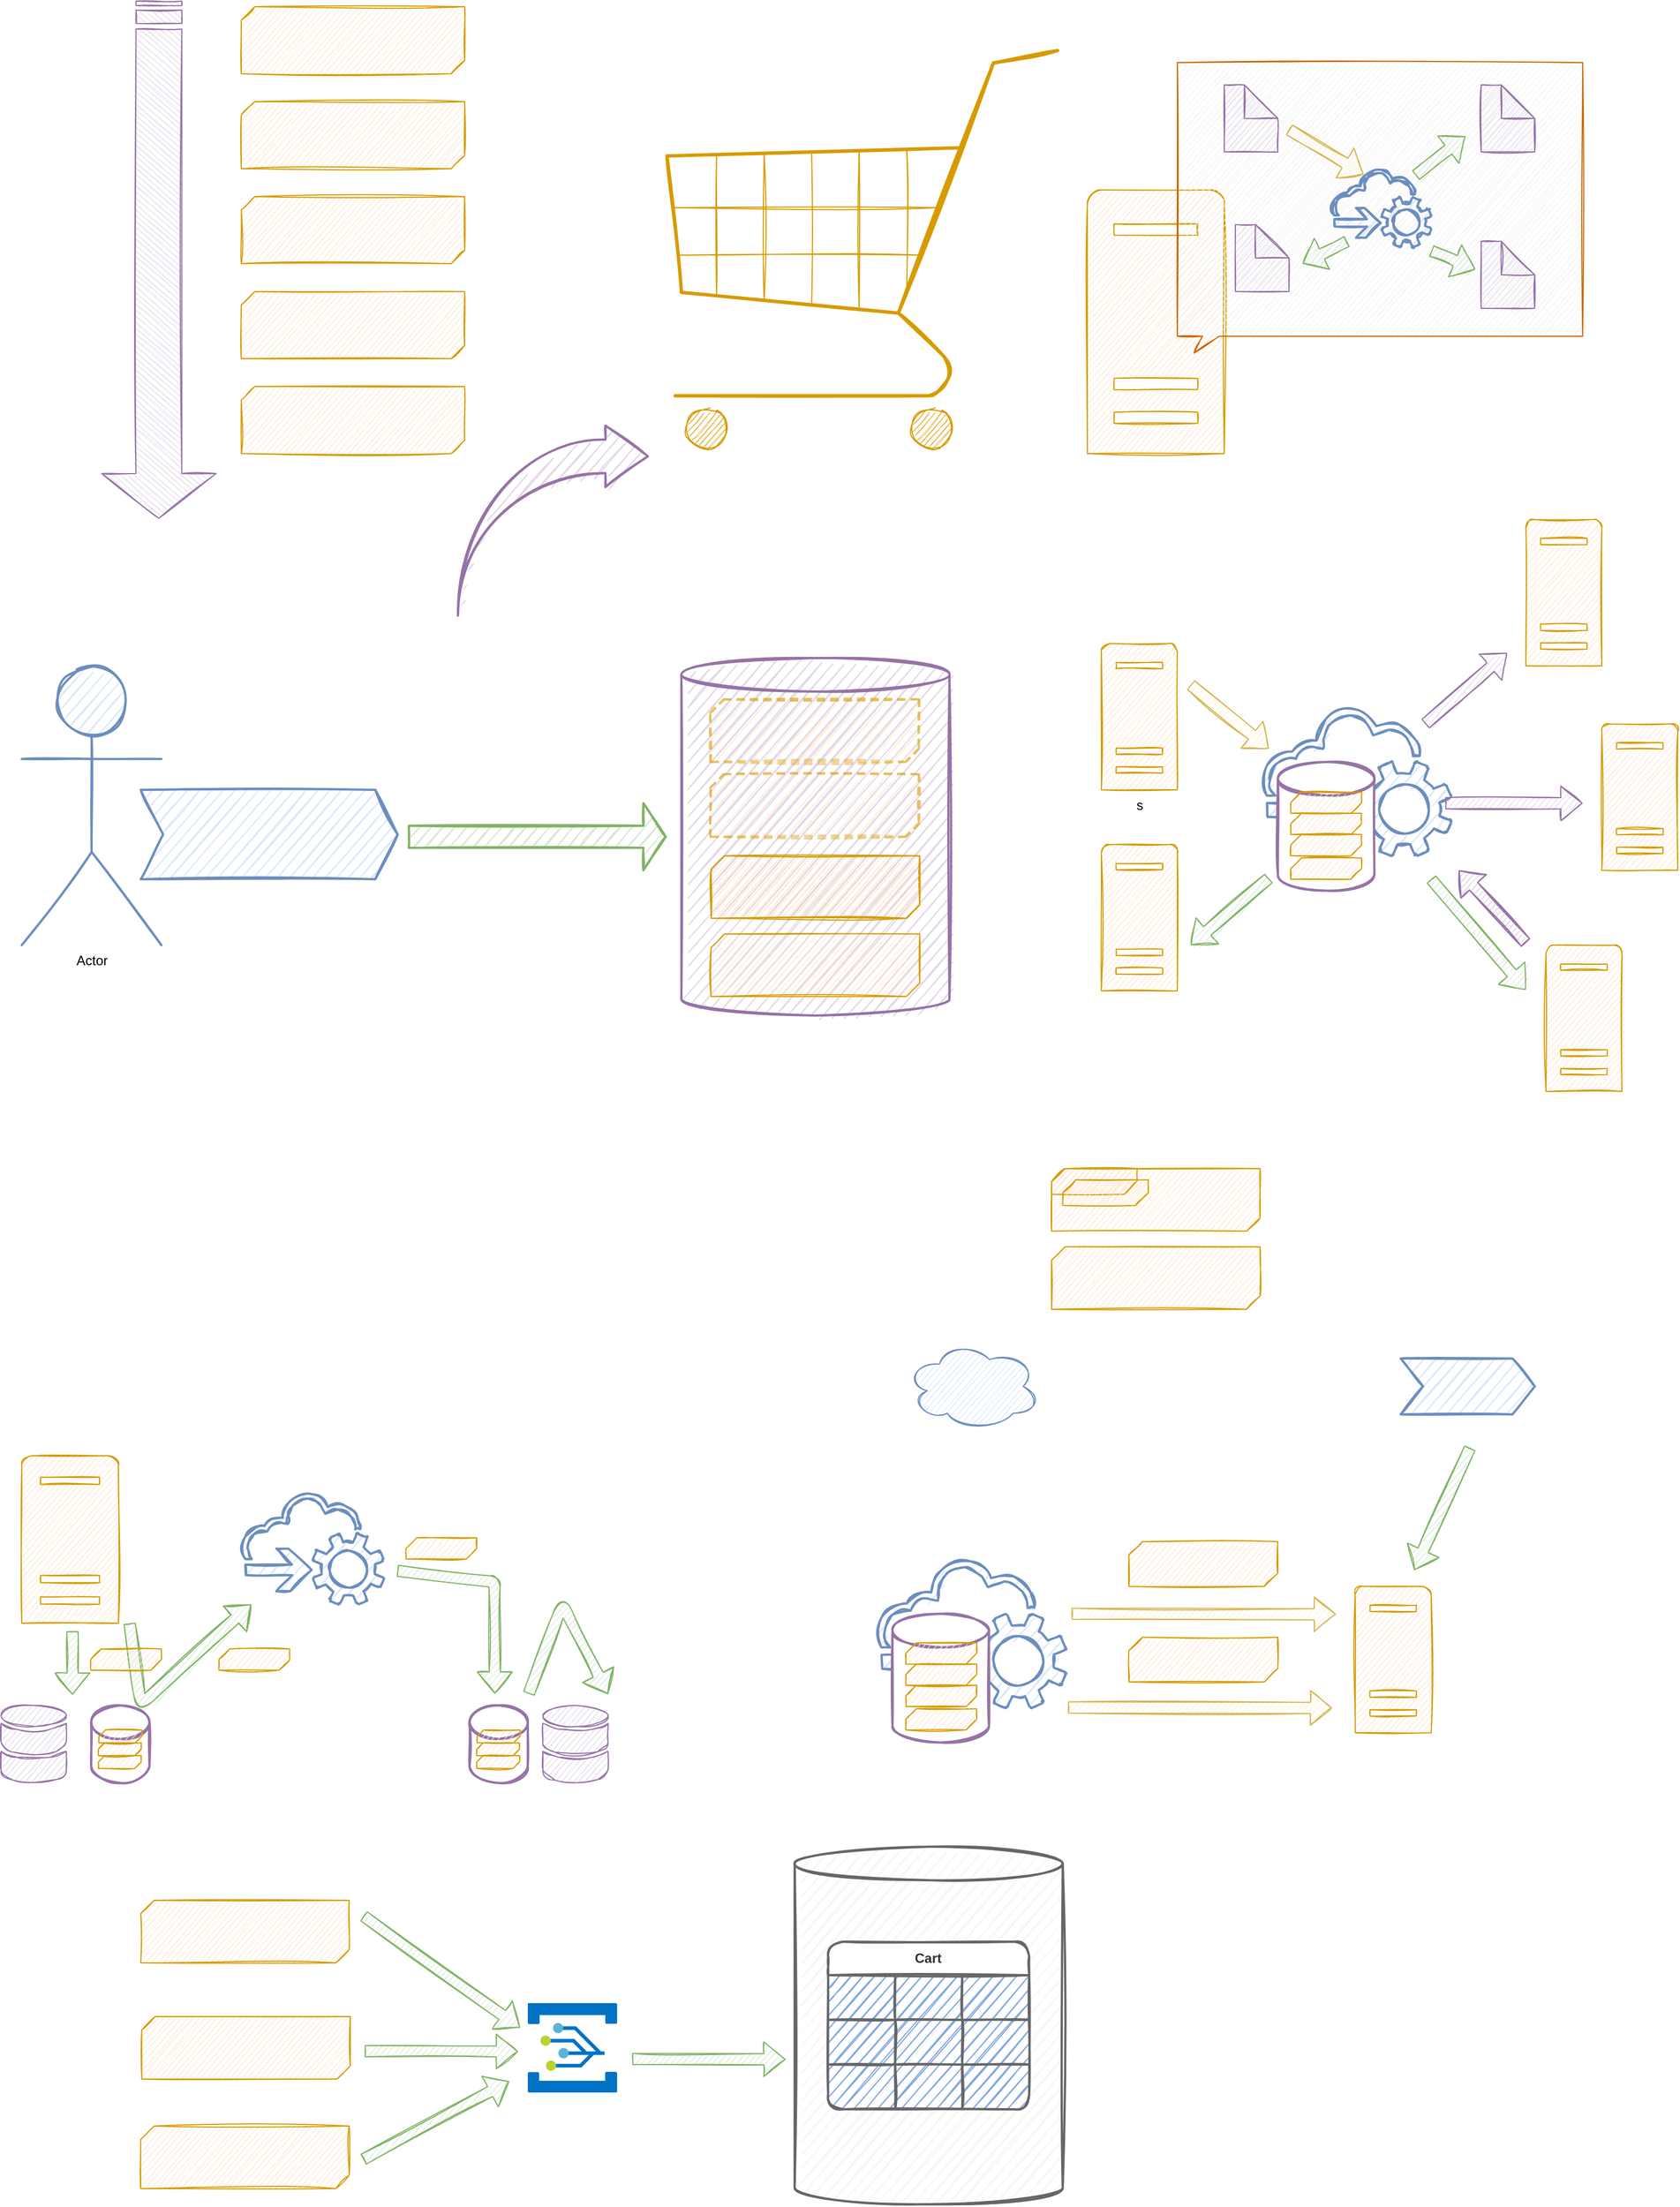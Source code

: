 <mxfile version="13.7.7" type="github">
  <diagram id="-E2YCFceys54YXSoa---" name="Page-1">
    <mxGraphModel dx="2031" dy="1090" grid="1" gridSize="10" guides="1" tooltips="1" connect="1" arrows="1" fold="1" page="1" pageScale="1" pageWidth="827" pageHeight="1169" math="0" shadow="0">
      <root>
        <mxCell id="0" />
        <mxCell id="1" parent="0" />
        <mxCell id="iLII4UkVnO0XB78xDazX-25" value="" style="shape=cylinder3;whiteSpace=wrap;html=1;boundedLbl=1;backgroundOutline=1;size=15;shadow=0;sketch=1;strokeWidth=2;fillColor=#e1d5e7;strokeColor=#9673a6;" parent="1" vertex="1">
          <mxGeometry x="614" y="623" width="240" height="320" as="geometry" />
        </mxCell>
        <mxCell id="iLII4UkVnO0XB78xDazX-1" value="" style="html=1;shadow=0;dashed=0;align=center;verticalAlign=middle;shape=mxgraph.arrows2.stripedArrow;dy=0.6;dx=40;notch=25;rotation=90;fillColor=#e1d5e7;strokeColor=#9673a6;sketch=1;" parent="1" vertex="1">
          <mxGeometry x="-85.17" y="215.18" width="462.86" height="102.51" as="geometry" />
        </mxCell>
        <mxCell id="iLII4UkVnO0XB78xDazX-4" value="" style="verticalLabelPosition=bottom;verticalAlign=top;html=1;shape=mxgraph.basic.diag_snip_rect;dx=6;shadow=0;sketch=1;fillColor=#ffe6cc;strokeColor=#d79b00;" parent="1" vertex="1">
          <mxGeometry x="220" y="40" width="200" height="60" as="geometry" />
        </mxCell>
        <mxCell id="iLII4UkVnO0XB78xDazX-6" value="" style="verticalLabelPosition=bottom;verticalAlign=top;html=1;shape=mxgraph.basic.diag_snip_rect;dx=6;shadow=0;sketch=1;fillColor=#ffe6cc;strokeColor=#d79b00;" parent="1" vertex="1">
          <mxGeometry x="220" y="380" width="200" height="60" as="geometry" />
        </mxCell>
        <mxCell id="iLII4UkVnO0XB78xDazX-7" value="" style="verticalLabelPosition=bottom;verticalAlign=top;html=1;shape=mxgraph.basic.diag_snip_rect;dx=6;shadow=0;sketch=1;fillColor=#ffe6cc;strokeColor=#d79b00;" parent="1" vertex="1">
          <mxGeometry x="220" y="125" width="200" height="60" as="geometry" />
        </mxCell>
        <mxCell id="iLII4UkVnO0XB78xDazX-8" value="" style="verticalLabelPosition=bottom;verticalAlign=top;html=1;shape=mxgraph.basic.diag_snip_rect;dx=6;shadow=0;sketch=1;fillColor=#ffe6cc;strokeColor=#d79b00;" parent="1" vertex="1">
          <mxGeometry x="220" y="210" width="200" height="60" as="geometry" />
        </mxCell>
        <mxCell id="iLII4UkVnO0XB78xDazX-9" value="" style="verticalLabelPosition=bottom;verticalAlign=top;html=1;shape=mxgraph.basic.diag_snip_rect;dx=6;shadow=0;sketch=1;fillColor=#ffe6cc;strokeColor=#d79b00;" parent="1" vertex="1">
          <mxGeometry x="220" y="295" width="200" height="60" as="geometry" />
        </mxCell>
        <mxCell id="iLII4UkVnO0XB78xDazX-10" value="" style="verticalLabelPosition=bottom;shadow=0;dashed=0;align=center;html=1;verticalAlign=top;strokeWidth=2;shape=mxgraph.mockup.misc.shoppingCart;strokeColor=#d79b00;sketch=1;fillColor=#ffe6cc;perimeterSpacing=0;" parent="1" vertex="1">
          <mxGeometry x="590" y="70" width="370" height="370" as="geometry" />
        </mxCell>
        <mxCell id="iLII4UkVnO0XB78xDazX-12" value="" style="html=1;shadow=0;dashed=0;align=center;verticalAlign=middle;shape=mxgraph.arrows2.jumpInArrow;dy=15;dx=38;arrowHead=55;sketch=1;strokeWidth=2;fillColor=#e1d5e7;strokeColor=#9673a6;" parent="1" vertex="1">
          <mxGeometry x="414" y="415" width="170" height="170" as="geometry" />
        </mxCell>
        <mxCell id="iLII4UkVnO0XB78xDazX-15" value="" style="shape=step;perimeter=stepPerimeter;whiteSpace=wrap;html=1;fixedSize=1;shadow=0;sketch=1;strokeWidth=2;fillColor=#dae8fc;strokeColor=#6c8ebf;" parent="1" vertex="1">
          <mxGeometry x="130" y="741" width="230" height="80" as="geometry" />
        </mxCell>
        <mxCell id="iLII4UkVnO0XB78xDazX-22" value="" style="html=1;shadow=0;dashed=0;align=center;verticalAlign=middle;shape=mxgraph.arrows2.arrow;dy=0.67;dx=20;notch=0;sketch=1;strokeWidth=2;rotation=0;fillColor=#d5e8d4;strokeColor=#82b366;" parent="1" vertex="1">
          <mxGeometry x="370" y="753" width="230" height="60" as="geometry" />
        </mxCell>
        <mxCell id="iLII4UkVnO0XB78xDazX-11" value="" style="verticalLabelPosition=bottom;verticalAlign=top;html=1;shape=mxgraph.basic.diag_snip_rect;dx=6;shadow=0;sketch=1;fillColor=#ffe6cc;strokeColor=#d79b00;" parent="1" vertex="1">
          <mxGeometry x="640.67" y="870" width="186.67" height="56" as="geometry" />
        </mxCell>
        <mxCell id="iLII4UkVnO0XB78xDazX-26" value="Actor" style="shape=umlActor;verticalLabelPosition=bottom;verticalAlign=top;html=1;outlineConnect=0;shadow=0;sketch=1;strokeWidth=2;fillColor=#dae8fc;strokeColor=#6c8ebf;" parent="1" vertex="1">
          <mxGeometry x="23.5" y="630" width="125" height="250" as="geometry" />
        </mxCell>
        <mxCell id="iLII4UkVnO0XB78xDazX-28" value="" style="verticalLabelPosition=bottom;verticalAlign=top;html=1;shape=mxgraph.basic.diag_snip_rect;dx=6;shadow=0;sketch=1;fillColor=#ffe6cc;strokeColor=#d79b00;" parent="1" vertex="1">
          <mxGeometry x="640.67" y="800" width="186.67" height="56" as="geometry" />
        </mxCell>
        <mxCell id="iLII4UkVnO0XB78xDazX-31" value="" style="verticalLabelPosition=bottom;verticalAlign=top;html=1;shape=mxgraph.basic.diag_snip_rect;dx=6;shadow=0;sketch=1;fillColor=#ffe6cc;strokeColor=#d79b00;opacity=40;dashed=1;perimeterSpacing=1;strokeWidth=2;" parent="1" vertex="1">
          <mxGeometry x="640" y="660" width="186.67" height="56" as="geometry" />
        </mxCell>
        <mxCell id="iLII4UkVnO0XB78xDazX-32" value="" style="verticalLabelPosition=bottom;verticalAlign=top;html=1;shape=mxgraph.basic.diag_snip_rect;dx=6;shadow=0;sketch=1;fillColor=#ffe6cc;strokeColor=#d79b00;opacity=40;dashed=1;strokeWidth=2;perimeterSpacing=1;" parent="1" vertex="1">
          <mxGeometry x="640" y="727" width="186.67" height="56" as="geometry" />
        </mxCell>
        <mxCell id="iLII4UkVnO0XB78xDazX-33" value="s" style="pointerEvents=1;shadow=0;dashed=0;html=1;labelPosition=center;verticalLabelPosition=bottom;verticalAlign=top;outlineConnect=0;align=center;shape=mxgraph.office.servers.server_generic;sketch=1;strokeWidth=1;strokeColor=#d79b00;fillColor=#ffe6cc;" parent="1" vertex="1">
          <mxGeometry x="990" y="610" width="68.02" height="131" as="geometry" />
        </mxCell>
        <mxCell id="iLII4UkVnO0XB78xDazX-34" value="" style="pointerEvents=1;shadow=0;dashed=0;html=1;labelPosition=center;verticalLabelPosition=bottom;verticalAlign=top;outlineConnect=0;align=center;shape=mxgraph.office.servers.server_generic;sketch=1;strokeWidth=1;strokeColor=#d79b00;fillColor=#ffe6cc;" parent="1" vertex="1">
          <mxGeometry x="990" y="790" width="68.02" height="131" as="geometry" />
        </mxCell>
        <mxCell id="iLII4UkVnO0XB78xDazX-35" value="" style="pointerEvents=1;shadow=0;dashed=0;html=1;labelPosition=center;verticalLabelPosition=bottom;verticalAlign=top;outlineConnect=0;align=center;shape=mxgraph.office.servers.server_generic;sketch=1;strokeWidth=1;strokeColor=#d79b00;fillColor=#ffe6cc;" parent="1" vertex="1">
          <mxGeometry x="1370" y="499" width="68.02" height="131" as="geometry" />
        </mxCell>
        <mxCell id="iLII4UkVnO0XB78xDazX-36" value="" style="pointerEvents=1;shadow=0;dashed=0;html=1;labelPosition=center;verticalLabelPosition=bottom;verticalAlign=top;outlineConnect=0;align=center;shape=mxgraph.office.servers.server_generic;sketch=1;strokeWidth=1;strokeColor=#d79b00;fillColor=#ffe6cc;" parent="1" vertex="1">
          <mxGeometry x="1438.02" y="682" width="68.02" height="131" as="geometry" />
        </mxCell>
        <mxCell id="iLII4UkVnO0XB78xDazX-37" value="" style="pointerEvents=1;shadow=0;dashed=0;html=1;labelPosition=center;verticalLabelPosition=bottom;verticalAlign=top;outlineConnect=0;align=center;shape=mxgraph.office.servers.server_generic;sketch=1;strokeWidth=1;strokeColor=#d79b00;fillColor=#ffe6cc;" parent="1" vertex="1">
          <mxGeometry x="1388.02" y="880" width="68.02" height="131" as="geometry" />
        </mxCell>
        <mxCell id="iLII4UkVnO0XB78xDazX-38" value="" style="pointerEvents=1;shadow=0;dashed=0;html=1;strokeColor=#6c8ebf;fillColor=#dae8fc;labelPosition=center;verticalLabelPosition=bottom;outlineConnect=0;verticalAlign=top;align=center;shape=mxgraph.office.clouds.cloud_service_request;sketch=1;strokeWidth=2;" parent="1" vertex="1">
          <mxGeometry x="1133.34" y="667" width="169.57" height="133" as="geometry" />
        </mxCell>
        <mxCell id="iLII4UkVnO0XB78xDazX-39" value="" style="pointerEvents=1;shadow=0;dashed=0;html=1;labelPosition=center;verticalLabelPosition=bottom;verticalAlign=top;outlineConnect=0;align=center;shape=mxgraph.office.servers.server_generic;sketch=1;strokeWidth=1;strokeColor=#d79b00;fillColor=#ffe6cc;" parent="1" vertex="1">
          <mxGeometry x="977.46" y="204" width="122.54" height="236" as="geometry" />
        </mxCell>
        <mxCell id="iLII4UkVnO0XB78xDazX-41" value="" style="whiteSpace=wrap;html=1;shape=mxgraph.basic.rectCallout;dx=30;dy=15;boundedLbl=1;shadow=0;sketch=1;strokeColor=#CC6600;strokeWidth=1;fillColor=#F2F2F2;" parent="1" vertex="1">
          <mxGeometry x="1058.02" y="90" width="362.82" height="260" as="geometry" />
        </mxCell>
        <mxCell id="iLII4UkVnO0XB78xDazX-43" value="" style="pointerEvents=1;shadow=0;dashed=0;html=1;strokeColor=#6c8ebf;fillColor=#dae8fc;labelPosition=center;verticalLabelPosition=bottom;outlineConnect=0;verticalAlign=top;align=center;shape=mxgraph.office.clouds.cloud_service_request;sketch=1;strokeWidth=2;" parent="1" vertex="1">
          <mxGeometry x="1196" y="185" width="89.25" height="70" as="geometry" />
        </mxCell>
        <mxCell id="iLII4UkVnO0XB78xDazX-44" value="" style="shape=note;whiteSpace=wrap;html=1;backgroundOutline=1;darkOpacity=0.05;shadow=0;sketch=1;strokeColor=#9673a6;strokeWidth=1;fillColor=#e1d5e7;" parent="1" vertex="1">
          <mxGeometry x="1100" y="110" width="48" height="60" as="geometry" />
        </mxCell>
        <mxCell id="iLII4UkVnO0XB78xDazX-45" value="" style="shape=note;whiteSpace=wrap;html=1;backgroundOutline=1;darkOpacity=0.05;shadow=0;sketch=1;strokeColor=#9673a6;strokeWidth=1;fillColor=#e1d5e7;" parent="1" vertex="1">
          <mxGeometry x="1110" y="235" width="48" height="60" as="geometry" />
        </mxCell>
        <mxCell id="iLII4UkVnO0XB78xDazX-46" value="" style="shape=note;whiteSpace=wrap;html=1;backgroundOutline=1;darkOpacity=0.05;shadow=0;sketch=1;strokeColor=#9673a6;strokeWidth=1;fillColor=#e1d5e7;" parent="1" vertex="1">
          <mxGeometry x="1330" y="110" width="48" height="60" as="geometry" />
        </mxCell>
        <mxCell id="iLII4UkVnO0XB78xDazX-47" value="" style="shape=note;whiteSpace=wrap;html=1;backgroundOutline=1;darkOpacity=0.05;shadow=0;sketch=1;strokeColor=#9673a6;strokeWidth=1;fillColor=#e1d5e7;" parent="1" vertex="1">
          <mxGeometry x="1330" y="250" width="48" height="60" as="geometry" />
        </mxCell>
        <mxCell id="iLII4UkVnO0XB78xDazX-49" value="" style="shape=flexArrow;endArrow=classic;html=1;fillColor=#fff2cc;strokeColor=#d6b656;sketch=1;" parent="1" edge="1">
          <mxGeometry width="50" height="50" relative="1" as="geometry">
            <mxPoint x="1070" y="647" as="sourcePoint" />
            <mxPoint x="1140" y="704" as="targetPoint" />
          </mxGeometry>
        </mxCell>
        <mxCell id="iLII4UkVnO0XB78xDazX-50" value="" style="shape=flexArrow;endArrow=classic;html=1;fillColor=#fff2cc;strokeColor=#d6b656;sketch=1;" parent="1" edge="1">
          <mxGeometry width="50" height="50" relative="1" as="geometry">
            <mxPoint x="1158" y="150" as="sourcePoint" />
            <mxPoint x="1224.8" y="190" as="targetPoint" />
          </mxGeometry>
        </mxCell>
        <mxCell id="iLII4UkVnO0XB78xDazX-51" value="" style="shape=flexArrow;endArrow=classic;html=1;fillColor=#d5e8d4;strokeColor=#82b366;sketch=1;" parent="1" edge="1">
          <mxGeometry width="50" height="50" relative="1" as="geometry">
            <mxPoint x="1271.25" y="191.049" as="sourcePoint" />
            <mxPoint x="1316" y="156" as="targetPoint" />
          </mxGeometry>
        </mxCell>
        <mxCell id="iLII4UkVnO0XB78xDazX-52" value="" style="shape=flexArrow;endArrow=classic;html=1;fillColor=#d5e8d4;strokeColor=#82b366;sketch=1;" parent="1" edge="1">
          <mxGeometry width="50" height="50" relative="1" as="geometry">
            <mxPoint x="1285.25" y="258.566" as="sourcePoint" />
            <mxPoint x="1324.75" y="275" as="targetPoint" />
          </mxGeometry>
        </mxCell>
        <mxCell id="iLII4UkVnO0XB78xDazX-53" value="" style="shape=flexArrow;endArrow=classic;html=1;fillColor=#d5e8d4;strokeColor=#82b366;sketch=1;" parent="1" edge="1">
          <mxGeometry width="50" height="50" relative="1" as="geometry">
            <mxPoint x="1210" y="250" as="sourcePoint" />
            <mxPoint x="1170" y="270" as="targetPoint" />
          </mxGeometry>
        </mxCell>
        <mxCell id="iLII4UkVnO0XB78xDazX-56" value="" style="shape=flexArrow;endArrow=classic;html=1;fillColor=#d5e8d4;strokeColor=#82b366;sketch=1;" parent="1" edge="1">
          <mxGeometry width="50" height="50" relative="1" as="geometry">
            <mxPoint x="1285.25" y="820.996" as="sourcePoint" />
            <mxPoint x="1370" y="920" as="targetPoint" />
          </mxGeometry>
        </mxCell>
        <mxCell id="iLII4UkVnO0XB78xDazX-57" value="" style="shape=flexArrow;endArrow=classic;html=1;fillColor=#e1d5e7;strokeColor=#9673a6;sketch=1;" parent="1" edge="1">
          <mxGeometry width="50" height="50" relative="1" as="geometry">
            <mxPoint x="1280" y="681.996" as="sourcePoint" />
            <mxPoint x="1353.08" y="618.43" as="targetPoint" />
          </mxGeometry>
        </mxCell>
        <mxCell id="iLII4UkVnO0XB78xDazX-59" value="" style="shape=flexArrow;endArrow=classic;html=1;fillColor=#e1d5e7;strokeColor=#9673a6;sketch=1;" parent="1" edge="1">
          <mxGeometry width="50" height="50" relative="1" as="geometry">
            <mxPoint x="1297.76" y="752.996" as="sourcePoint" />
            <mxPoint x="1420.84" y="753" as="targetPoint" />
          </mxGeometry>
        </mxCell>
        <mxCell id="iLII4UkVnO0XB78xDazX-60" value="" style="shape=flexArrow;endArrow=classic;html=1;fillColor=#d5e8d4;strokeColor=#82b366;sketch=1;" parent="1" edge="1">
          <mxGeometry width="50" height="50" relative="1" as="geometry">
            <mxPoint x="1140" y="820" as="sourcePoint" />
            <mxPoint x="1070" y="880" as="targetPoint" />
          </mxGeometry>
        </mxCell>
        <mxCell id="7lr2rz03gfGC7urVkQZh-1" value="" style="shape=flexArrow;endArrow=classic;html=1;fillColor=#e1d5e7;strokeColor=#9673a6;sketch=1;" edge="1" parent="1">
          <mxGeometry width="50" height="50" relative="1" as="geometry">
            <mxPoint x="1370.0" y="877.996" as="sourcePoint" />
            <mxPoint x="1310" y="813" as="targetPoint" />
          </mxGeometry>
        </mxCell>
        <mxCell id="7lr2rz03gfGC7urVkQZh-2" value="" style="shape=flexArrow;endArrow=classic;html=1;fillColor=#e1d5e7;strokeColor=#9673a6;sketch=1;" edge="1" parent="1">
          <mxGeometry width="50" height="50" relative="1" as="geometry">
            <mxPoint x="1370" y="877.996" as="sourcePoint" />
            <mxPoint x="1310" y="813" as="targetPoint" />
          </mxGeometry>
        </mxCell>
        <mxCell id="7lr2rz03gfGC7urVkQZh-5" value="" style="verticalLabelPosition=bottom;verticalAlign=top;html=1;shape=mxgraph.basic.diag_snip_rect;dx=6;shadow=0;sketch=1;fillColor=#ffe6cc;strokeColor=#d79b00;opacity=40;dashed=1;perimeterSpacing=1;strokeWidth=2;" vertex="1" parent="1">
          <mxGeometry x="640" y="660" width="186.67" height="56" as="geometry" />
        </mxCell>
        <mxCell id="7lr2rz03gfGC7urVkQZh-6" value="" style="verticalLabelPosition=bottom;verticalAlign=top;html=1;shape=mxgraph.basic.diag_snip_rect;dx=6;shadow=0;sketch=1;fillColor=#ffe6cc;strokeColor=#d79b00;opacity=40;dashed=1;strokeWidth=2;perimeterSpacing=1;" vertex="1" parent="1">
          <mxGeometry x="640" y="727" width="186.67" height="56" as="geometry" />
        </mxCell>
        <mxCell id="7lr2rz03gfGC7urVkQZh-7" value="" style="verticalLabelPosition=bottom;verticalAlign=top;html=1;shape=mxgraph.basic.diag_snip_rect;dx=6;shadow=0;sketch=1;fillColor=#ffe6cc;strokeColor=#d79b00;" vertex="1" parent="1">
          <mxGeometry x="640.67" y="800" width="186.67" height="56" as="geometry" />
        </mxCell>
        <mxCell id="7lr2rz03gfGC7urVkQZh-8" value="" style="shape=cylinder3;whiteSpace=wrap;html=1;boundedLbl=1;backgroundOutline=1;size=15;shadow=0;sketch=1;strokeWidth=2;strokeColor=#9673a6;fillColor=#FFFFFF;" vertex="1" parent="1">
          <mxGeometry x="1148" y="716" width="86.42" height="115.23" as="geometry" />
        </mxCell>
        <mxCell id="7lr2rz03gfGC7urVkQZh-9" value="" style="verticalLabelPosition=bottom;verticalAlign=top;html=1;shape=mxgraph.basic.diag_snip_rect;dx=6;shadow=0;sketch=1;fillColor=#ffe6cc;strokeColor=#d79b00;" vertex="1" parent="1">
          <mxGeometry x="945.39" y="1150" width="186.67" height="56" as="geometry" />
        </mxCell>
        <mxCell id="7lr2rz03gfGC7urVkQZh-10" value="" style="verticalLabelPosition=bottom;verticalAlign=top;html=1;shape=mxgraph.basic.diag_snip_rect;dx=6;shadow=0;sketch=1;fillColor=#ffe6cc;strokeColor=#d79b00;" vertex="1" parent="1">
          <mxGeometry x="945.39" y="1080" width="186.67" height="56" as="geometry" />
        </mxCell>
        <mxCell id="7lr2rz03gfGC7urVkQZh-15" value="" style="verticalLabelPosition=bottom;verticalAlign=top;html=1;shape=mxgraph.basic.diag_snip_rect;dx=6;shadow=0;sketch=1;fillColor=#ffe6cc;strokeColor=#d79b00;" vertex="1" parent="1">
          <mxGeometry x="945.39" y="1080" width="76.67" height="23" as="geometry" />
        </mxCell>
        <mxCell id="7lr2rz03gfGC7urVkQZh-16" value="" style="verticalLabelPosition=bottom;verticalAlign=top;html=1;shape=mxgraph.basic.diag_snip_rect;dx=6;shadow=0;sketch=1;fillColor=#ffe6cc;strokeColor=#d79b00;" vertex="1" parent="1">
          <mxGeometry x="1159.54" y="743" width="63.34" height="19" as="geometry" />
        </mxCell>
        <mxCell id="7lr2rz03gfGC7urVkQZh-17" value="" style="verticalLabelPosition=bottom;verticalAlign=top;html=1;shape=mxgraph.basic.diag_snip_rect;dx=6;shadow=0;sketch=1;fillColor=#ffe6cc;strokeColor=#d79b00;" vertex="1" parent="1">
          <mxGeometry x="955.39" y="1090" width="76.67" height="23" as="geometry" />
        </mxCell>
        <mxCell id="7lr2rz03gfGC7urVkQZh-18" value="" style="verticalLabelPosition=bottom;verticalAlign=top;html=1;shape=mxgraph.basic.diag_snip_rect;dx=6;shadow=0;sketch=1;fillColor=#ffe6cc;strokeColor=#d79b00;" vertex="1" parent="1">
          <mxGeometry x="1159.54" y="762" width="63.34" height="19" as="geometry" />
        </mxCell>
        <mxCell id="7lr2rz03gfGC7urVkQZh-19" value="" style="verticalLabelPosition=bottom;verticalAlign=top;html=1;shape=mxgraph.basic.diag_snip_rect;dx=6;shadow=0;sketch=1;fillColor=#ffe6cc;strokeColor=#d79b00;" vertex="1" parent="1">
          <mxGeometry x="1159.54" y="781" width="63.34" height="19" as="geometry" />
        </mxCell>
        <mxCell id="7lr2rz03gfGC7urVkQZh-22" value="" style="verticalLabelPosition=bottom;verticalAlign=top;html=1;shape=mxgraph.basic.diag_snip_rect;dx=6;shadow=0;sketch=1;fillColor=#ffe6cc;strokeColor=#d79b00;" vertex="1" parent="1">
          <mxGeometry x="1159.54" y="802" width="63.34" height="19" as="geometry" />
        </mxCell>
        <mxCell id="7lr2rz03gfGC7urVkQZh-24" value="" style="ellipse;shape=cloud;whiteSpace=wrap;html=1;fillColor=#dae8fc;strokeColor=#6c8ebf;sketch=1;" vertex="1" parent="1">
          <mxGeometry x="815" y="1235" width="120" height="80" as="geometry" />
        </mxCell>
        <mxCell id="7lr2rz03gfGC7urVkQZh-26" value="" style="pointerEvents=1;shadow=0;dashed=0;html=1;labelPosition=center;verticalLabelPosition=bottom;verticalAlign=top;outlineConnect=0;align=center;shape=mxgraph.office.servers.server_generic;sketch=1;strokeWidth=1;strokeColor=#d79b00;fillColor=#ffe6cc;" vertex="1" parent="1">
          <mxGeometry x="23.5" y="1337" width="86.5" height="150" as="geometry" />
        </mxCell>
        <mxCell id="7lr2rz03gfGC7urVkQZh-28" value="" style="pointerEvents=1;shadow=0;dashed=0;html=1;labelPosition=center;verticalLabelPosition=bottom;verticalAlign=top;outlineConnect=0;align=center;shape=mxgraph.office.servers.server_generic;sketch=1;strokeWidth=1;strokeColor=#d79b00;fillColor=#ffe6cc;" vertex="1" parent="1">
          <mxGeometry x="1217.23" y="1454" width="68.02" height="131" as="geometry" />
        </mxCell>
        <mxCell id="7lr2rz03gfGC7urVkQZh-30" value="" style="pointerEvents=1;shadow=0;dashed=0;html=1;strokeColor=#6c8ebf;fillColor=#dae8fc;labelPosition=center;verticalLabelPosition=bottom;outlineConnect=0;verticalAlign=top;align=center;shape=mxgraph.office.clouds.cloud_service_request;sketch=1;strokeWidth=2;" vertex="1" parent="1">
          <mxGeometry x="220" y="1370" width="127.5" height="100" as="geometry" />
        </mxCell>
        <mxCell id="7lr2rz03gfGC7urVkQZh-34" value="" style="shape=flexArrow;endArrow=classic;html=1;fillColor=#d5e8d4;strokeColor=#82b366;sketch=1;" edge="1" parent="1">
          <mxGeometry width="50" height="50" relative="1" as="geometry">
            <mxPoint x="68.93" y="1494" as="sourcePoint" />
            <mxPoint x="69.01" y="1551" as="targetPoint" />
          </mxGeometry>
        </mxCell>
        <mxCell id="7lr2rz03gfGC7urVkQZh-38" value="" style="shape=cylinder3;whiteSpace=wrap;html=1;boundedLbl=1;backgroundOutline=1;size=15;shadow=0;sketch=1;strokeWidth=2;strokeColor=#9673a6;fillColor=#FFFFFF;" vertex="1" parent="1">
          <mxGeometry x="85.66" y="1560.5" width="52.12" height="69.5" as="geometry" />
        </mxCell>
        <mxCell id="7lr2rz03gfGC7urVkQZh-45" value="" style="shadow=0;dashed=0;html=1;strokeColor=#9673a6;fillColor=#e1d5e7;labelPosition=center;verticalLabelPosition=bottom;verticalAlign=top;outlineConnect=0;align=center;shape=mxgraph.office.databases.database_mini_2;sketch=1;" vertex="1" parent="1">
          <mxGeometry x="5" y="1560.5" width="58.33" height="70" as="geometry" />
        </mxCell>
        <mxCell id="7lr2rz03gfGC7urVkQZh-46" value="" style="shape=flexArrow;endArrow=classic;html=1;fillColor=#d5e8d4;strokeColor=#82b366;sketch=1;" edge="1" parent="1" target="7lr2rz03gfGC7urVkQZh-30">
          <mxGeometry width="50" height="50" relative="1" as="geometry">
            <mxPoint x="120" y="1487" as="sourcePoint" />
            <mxPoint x="200" y="1420" as="targetPoint" />
            <Array as="points">
              <mxPoint x="130" y="1560" />
            </Array>
          </mxGeometry>
        </mxCell>
        <mxCell id="7lr2rz03gfGC7urVkQZh-47" value="" style="shape=flexArrow;endArrow=classic;html=1;fillColor=#d5e8d4;strokeColor=#82b366;sketch=1;" edge="1" parent="1">
          <mxGeometry width="50" height="50" relative="1" as="geometry">
            <mxPoint x="359.73" y="1440" as="sourcePoint" />
            <mxPoint x="447" y="1550" as="targetPoint" />
            <Array as="points">
              <mxPoint x="446.73" y="1450" />
            </Array>
          </mxGeometry>
        </mxCell>
        <mxCell id="7lr2rz03gfGC7urVkQZh-48" value="" style="shape=flexArrow;endArrow=classic;html=1;fillColor=#d5e8d4;strokeColor=#82b366;sketch=1;" edge="1" parent="1">
          <mxGeometry width="50" height="50" relative="1" as="geometry">
            <mxPoint x="477.44" y="1550" as="sourcePoint" />
            <mxPoint x="548.33" y="1550.5" as="targetPoint" />
            <Array as="points">
              <mxPoint x="507.44" y="1470" />
            </Array>
          </mxGeometry>
        </mxCell>
        <mxCell id="7lr2rz03gfGC7urVkQZh-49" value="" style="shadow=0;dashed=0;html=1;strokeColor=#9673a6;fillColor=#e1d5e7;labelPosition=center;verticalLabelPosition=bottom;verticalAlign=top;outlineConnect=0;align=center;shape=mxgraph.office.databases.database_mini_2;sketch=1;" vertex="1" parent="1">
          <mxGeometry x="490" y="1560.5" width="58.33" height="70" as="geometry" />
        </mxCell>
        <mxCell id="7lr2rz03gfGC7urVkQZh-50" value="" style="verticalLabelPosition=bottom;verticalAlign=top;html=1;shape=mxgraph.basic.diag_snip_rect;dx=6;shadow=0;sketch=1;fillColor=#ffe6cc;strokeColor=#d79b00;" vertex="1" parent="1">
          <mxGeometry x="200.0" y="1510" width="63.34" height="19" as="geometry" />
        </mxCell>
        <mxCell id="7lr2rz03gfGC7urVkQZh-51" value="" style="verticalLabelPosition=bottom;verticalAlign=top;html=1;shape=mxgraph.basic.diag_snip_rect;dx=6;shadow=0;sketch=1;fillColor=#ffe6cc;strokeColor=#d79b00;" vertex="1" parent="1">
          <mxGeometry x="367.43" y="1410.5" width="63.34" height="19" as="geometry" />
        </mxCell>
        <mxCell id="7lr2rz03gfGC7urVkQZh-57" value="" style="verticalLabelPosition=bottom;verticalAlign=top;html=1;shape=mxgraph.basic.diag_snip_rect;dx=6;shadow=0;sketch=1;fillColor=#ffe6cc;strokeColor=#d79b00;" vertex="1" parent="1">
          <mxGeometry x="92.09" y="1594" width="38.34" height="11.5" as="geometry" />
        </mxCell>
        <mxCell id="7lr2rz03gfGC7urVkQZh-58" value="" style="verticalLabelPosition=bottom;verticalAlign=top;html=1;shape=mxgraph.basic.diag_snip_rect;dx=6;shadow=0;sketch=1;fillColor=#ffe6cc;strokeColor=#d79b00;" vertex="1" parent="1">
          <mxGeometry x="92.09" y="1605.5" width="38.34" height="11.5" as="geometry" />
        </mxCell>
        <mxCell id="7lr2rz03gfGC7urVkQZh-59" value="" style="verticalLabelPosition=bottom;verticalAlign=top;html=1;shape=mxgraph.basic.diag_snip_rect;dx=6;shadow=0;sketch=1;fillColor=#ffe6cc;strokeColor=#d79b00;" vertex="1" parent="1">
          <mxGeometry x="92.55" y="1582.5" width="38.34" height="11.5" as="geometry" />
        </mxCell>
        <mxCell id="7lr2rz03gfGC7urVkQZh-62" value="" style="verticalLabelPosition=bottom;verticalAlign=top;html=1;shape=mxgraph.basic.diag_snip_rect;dx=6;shadow=0;sketch=1;fillColor=#ffe6cc;strokeColor=#d79b00;" vertex="1" parent="1">
          <mxGeometry x="85.16" y="1510" width="63.34" height="19" as="geometry" />
        </mxCell>
        <mxCell id="7lr2rz03gfGC7urVkQZh-63" value="" style="shape=cylinder3;whiteSpace=wrap;html=1;boundedLbl=1;backgroundOutline=1;size=15;shadow=0;sketch=1;strokeWidth=2;strokeColor=#9673a6;fillColor=#FFFFFF;" vertex="1" parent="1">
          <mxGeometry x="424.34" y="1560.5" width="52.12" height="69.5" as="geometry" />
        </mxCell>
        <mxCell id="7lr2rz03gfGC7urVkQZh-64" value="" style="verticalLabelPosition=bottom;verticalAlign=top;html=1;shape=mxgraph.basic.diag_snip_rect;dx=6;shadow=0;sketch=1;fillColor=#ffe6cc;strokeColor=#d79b00;" vertex="1" parent="1">
          <mxGeometry x="430.77" y="1594" width="38.34" height="11.5" as="geometry" />
        </mxCell>
        <mxCell id="7lr2rz03gfGC7urVkQZh-65" value="" style="verticalLabelPosition=bottom;verticalAlign=top;html=1;shape=mxgraph.basic.diag_snip_rect;dx=6;shadow=0;sketch=1;fillColor=#ffe6cc;strokeColor=#d79b00;" vertex="1" parent="1">
          <mxGeometry x="430.77" y="1605.5" width="38.34" height="11.5" as="geometry" />
        </mxCell>
        <mxCell id="7lr2rz03gfGC7urVkQZh-66" value="" style="verticalLabelPosition=bottom;verticalAlign=top;html=1;shape=mxgraph.basic.diag_snip_rect;dx=6;shadow=0;sketch=1;fillColor=#ffe6cc;strokeColor=#d79b00;" vertex="1" parent="1">
          <mxGeometry x="431.23" y="1582.5" width="38.34" height="11.5" as="geometry" />
        </mxCell>
        <mxCell id="7lr2rz03gfGC7urVkQZh-68" value="" style="pointerEvents=1;shadow=0;dashed=0;html=1;strokeColor=#6c8ebf;fillColor=#dae8fc;labelPosition=center;verticalLabelPosition=bottom;outlineConnect=0;verticalAlign=top;align=center;shape=mxgraph.office.clouds.cloud_service_request;sketch=1;strokeWidth=2;" vertex="1" parent="1">
          <mxGeometry x="788.34" y="1429.5" width="169.57" height="133" as="geometry" />
        </mxCell>
        <mxCell id="7lr2rz03gfGC7urVkQZh-69" value="" style="shape=cylinder3;whiteSpace=wrap;html=1;boundedLbl=1;backgroundOutline=1;size=15;shadow=0;sketch=1;strokeWidth=2;strokeColor=#9673a6;fillColor=#FFFFFF;" vertex="1" parent="1">
          <mxGeometry x="803" y="1478.5" width="86.42" height="115.23" as="geometry" />
        </mxCell>
        <mxCell id="7lr2rz03gfGC7urVkQZh-70" value="" style="verticalLabelPosition=bottom;verticalAlign=top;html=1;shape=mxgraph.basic.diag_snip_rect;dx=6;shadow=0;sketch=1;fillColor=#ffe6cc;strokeColor=#d79b00;" vertex="1" parent="1">
          <mxGeometry x="815" y="1504.5" width="63.34" height="19" as="geometry" />
        </mxCell>
        <mxCell id="7lr2rz03gfGC7urVkQZh-71" value="" style="verticalLabelPosition=bottom;verticalAlign=top;html=1;shape=mxgraph.basic.diag_snip_rect;dx=6;shadow=0;sketch=1;fillColor=#ffe6cc;strokeColor=#d79b00;" vertex="1" parent="1">
          <mxGeometry x="815" y="1523.5" width="63.34" height="19" as="geometry" />
        </mxCell>
        <mxCell id="7lr2rz03gfGC7urVkQZh-72" value="" style="verticalLabelPosition=bottom;verticalAlign=top;html=1;shape=mxgraph.basic.diag_snip_rect;dx=6;shadow=0;sketch=1;fillColor=#ffe6cc;strokeColor=#d79b00;" vertex="1" parent="1">
          <mxGeometry x="815" y="1542.5" width="63.34" height="19" as="geometry" />
        </mxCell>
        <mxCell id="7lr2rz03gfGC7urVkQZh-73" value="" style="verticalLabelPosition=bottom;verticalAlign=top;html=1;shape=mxgraph.basic.diag_snip_rect;dx=6;shadow=0;sketch=1;fillColor=#ffe6cc;strokeColor=#d79b00;" vertex="1" parent="1">
          <mxGeometry x="815" y="1563.5" width="63.34" height="19" as="geometry" />
        </mxCell>
        <mxCell id="7lr2rz03gfGC7urVkQZh-76" value="" style="shape=flexArrow;endArrow=classic;html=1;fillColor=#fff2cc;strokeColor=#d6b656;sketch=1;" edge="1" parent="1">
          <mxGeometry width="50" height="50" relative="1" as="geometry">
            <mxPoint x="963.34" y="1478.496" as="sourcePoint" />
            <mxPoint x="1200" y="1479" as="targetPoint" />
          </mxGeometry>
        </mxCell>
        <mxCell id="7lr2rz03gfGC7urVkQZh-81" value="" style="shape=step;perimeter=stepPerimeter;whiteSpace=wrap;html=1;fixedSize=1;sketch=1;strokeWidth=2;fillColor=#dae8fc;strokeColor=#6c8ebf;" vertex="1" parent="1">
          <mxGeometry x="1258" y="1250" width="120" height="50" as="geometry" />
        </mxCell>
        <mxCell id="7lr2rz03gfGC7urVkQZh-82" value="" style="shape=flexArrow;endArrow=classic;html=1;fillColor=#d5e8d4;strokeColor=#82b366;sketch=1;" edge="1" parent="1">
          <mxGeometry width="50" height="50" relative="1" as="geometry">
            <mxPoint x="1320" y="1330" as="sourcePoint" />
            <mxPoint x="1270" y="1439.42" as="targetPoint" />
          </mxGeometry>
        </mxCell>
        <mxCell id="7lr2rz03gfGC7urVkQZh-83" value="" style="verticalLabelPosition=bottom;verticalAlign=top;html=1;shape=mxgraph.basic.diag_snip_rect;dx=6;shadow=0;sketch=1;fillColor=#ffe6cc;strokeColor=#d79b00;" vertex="1" parent="1">
          <mxGeometry x="1014.66" y="1414" width="133.34" height="40" as="geometry" />
        </mxCell>
        <mxCell id="7lr2rz03gfGC7urVkQZh-84" value="" style="verticalLabelPosition=bottom;verticalAlign=top;html=1;shape=mxgraph.basic.diag_snip_rect;dx=6;shadow=0;sketch=1;fillColor=#ffe6cc;strokeColor=#d79b00;" vertex="1" parent="1">
          <mxGeometry x="1014.66" y="1499.5" width="133.34" height="40" as="geometry" />
        </mxCell>
        <mxCell id="7lr2rz03gfGC7urVkQZh-85" value="" style="shape=flexArrow;endArrow=classic;html=1;fillColor=#fff2cc;strokeColor=#d6b656;sketch=1;" edge="1" parent="1">
          <mxGeometry width="50" height="50" relative="1" as="geometry">
            <mxPoint x="960.0" y="1562.326" as="sourcePoint" />
            <mxPoint x="1196.66" y="1562.83" as="targetPoint" />
          </mxGeometry>
        </mxCell>
        <mxCell id="7lr2rz03gfGC7urVkQZh-126" value="" style="verticalLabelPosition=bottom;verticalAlign=top;html=1;shape=mxgraph.basic.diag_snip_rect;dx=6;shadow=0;sketch=1;fillColor=#ffe6cc;strokeColor=#d79b00;" vertex="1" parent="1">
          <mxGeometry x="130.89" y="1839" width="186.67" height="56" as="geometry" />
        </mxCell>
        <mxCell id="7lr2rz03gfGC7urVkQZh-127" value="" style="verticalLabelPosition=bottom;verticalAlign=top;html=1;shape=mxgraph.basic.diag_snip_rect;dx=6;shadow=0;sketch=1;fillColor=#ffe6cc;strokeColor=#d79b00;" vertex="1" parent="1">
          <mxGeometry x="130.0" y="1735" width="186.67" height="56" as="geometry" />
        </mxCell>
        <mxCell id="7lr2rz03gfGC7urVkQZh-128" value="" style="verticalLabelPosition=bottom;verticalAlign=top;html=1;shape=mxgraph.basic.diag_snip_rect;dx=6;shadow=0;sketch=1;fillColor=#ffe6cc;strokeColor=#d79b00;" vertex="1" parent="1">
          <mxGeometry x="130.0" y="1937" width="186.67" height="56" as="geometry" />
        </mxCell>
        <mxCell id="7lr2rz03gfGC7urVkQZh-129" value="" style="shape=cylinder3;whiteSpace=wrap;html=1;boundedLbl=1;backgroundOutline=1;size=15;shadow=0;sketch=1;strokeWidth=2;fillColor=#f5f5f5;strokeColor=#666666;fontColor=#333333;" vertex="1" parent="1">
          <mxGeometry x="715.39" y="1687" width="240" height="320" as="geometry" />
        </mxCell>
        <mxCell id="7lr2rz03gfGC7urVkQZh-146" value="" style="aspect=fixed;html=1;points=[];align=center;image;fontSize=12;image=img/lib/mscae/Event_Grid.svg;rounded=1;shadow=0;sketch=1;strokeWidth=2;fillColor=#FFFFFF;gradientColor=none;flipH=1;" vertex="1" parent="1">
          <mxGeometry x="476.46" y="1827" width="80" height="80" as="geometry" />
        </mxCell>
        <mxCell id="7lr2rz03gfGC7urVkQZh-130" value="Cart" style="shape=table;html=1;whiteSpace=wrap;startSize=30;container=1;collapsible=0;childLayout=tableLayout;fontStyle=1;align=center;sketch=1;strokeWidth=2;strokeColor=#666666;fontColor=#333333;fillColor=#FFFFFF;shadow=0;rounded=1;swimlaneFillColor=#7EA6E0;" vertex="1" parent="1">
          <mxGeometry x="745.39" y="1772" width="180" height="150" as="geometry" />
        </mxCell>
        <mxCell id="7lr2rz03gfGC7urVkQZh-131" value="" style="shape=partialRectangle;html=1;whiteSpace=wrap;collapsible=0;dropTarget=0;pointerEvents=0;fillColor=none;top=0;left=0;bottom=0;right=0;points=[[0,0.5],[1,0.5]];portConstraint=eastwest;" vertex="1" parent="7lr2rz03gfGC7urVkQZh-130">
          <mxGeometry y="30" width="180" height="40" as="geometry" />
        </mxCell>
        <mxCell id="7lr2rz03gfGC7urVkQZh-132" value="" style="shape=partialRectangle;html=1;whiteSpace=wrap;connectable=0;fillColor=none;top=0;left=0;bottom=0;right=0;overflow=hidden;" vertex="1" parent="7lr2rz03gfGC7urVkQZh-131">
          <mxGeometry width="60" height="40" as="geometry" />
        </mxCell>
        <mxCell id="7lr2rz03gfGC7urVkQZh-133" value="" style="shape=partialRectangle;html=1;whiteSpace=wrap;connectable=0;fillColor=none;top=0;left=0;bottom=0;right=0;overflow=hidden;" vertex="1" parent="7lr2rz03gfGC7urVkQZh-131">
          <mxGeometry x="60" width="60" height="40" as="geometry" />
        </mxCell>
        <mxCell id="7lr2rz03gfGC7urVkQZh-134" value="" style="shape=partialRectangle;html=1;whiteSpace=wrap;connectable=0;fillColor=none;top=0;left=0;bottom=0;right=0;overflow=hidden;" vertex="1" parent="7lr2rz03gfGC7urVkQZh-131">
          <mxGeometry x="120" width="60" height="40" as="geometry" />
        </mxCell>
        <mxCell id="7lr2rz03gfGC7urVkQZh-135" value="" style="shape=partialRectangle;html=1;whiteSpace=wrap;collapsible=0;dropTarget=0;pointerEvents=0;fillColor=none;top=0;left=0;bottom=0;right=0;points=[[0,0.5],[1,0.5]];portConstraint=eastwest;" vertex="1" parent="7lr2rz03gfGC7urVkQZh-130">
          <mxGeometry y="70" width="180" height="40" as="geometry" />
        </mxCell>
        <mxCell id="7lr2rz03gfGC7urVkQZh-136" value="" style="shape=partialRectangle;html=1;whiteSpace=wrap;connectable=0;fillColor=none;top=0;left=0;bottom=0;right=0;overflow=hidden;" vertex="1" parent="7lr2rz03gfGC7urVkQZh-135">
          <mxGeometry width="60" height="40" as="geometry" />
        </mxCell>
        <mxCell id="7lr2rz03gfGC7urVkQZh-137" value="" style="shape=partialRectangle;html=1;whiteSpace=wrap;connectable=0;fillColor=none;top=0;left=0;bottom=0;right=0;overflow=hidden;" vertex="1" parent="7lr2rz03gfGC7urVkQZh-135">
          <mxGeometry x="60" width="60" height="40" as="geometry" />
        </mxCell>
        <mxCell id="7lr2rz03gfGC7urVkQZh-138" value="" style="shape=partialRectangle;html=1;whiteSpace=wrap;connectable=0;fillColor=none;top=0;left=0;bottom=0;right=0;overflow=hidden;" vertex="1" parent="7lr2rz03gfGC7urVkQZh-135">
          <mxGeometry x="120" width="60" height="40" as="geometry" />
        </mxCell>
        <mxCell id="7lr2rz03gfGC7urVkQZh-139" value="" style="shape=partialRectangle;html=1;whiteSpace=wrap;collapsible=0;dropTarget=0;pointerEvents=0;fillColor=none;top=0;left=0;bottom=0;right=0;points=[[0,0.5],[1,0.5]];portConstraint=eastwest;" vertex="1" parent="7lr2rz03gfGC7urVkQZh-130">
          <mxGeometry y="110" width="180" height="40" as="geometry" />
        </mxCell>
        <mxCell id="7lr2rz03gfGC7urVkQZh-140" value="" style="shape=partialRectangle;html=1;whiteSpace=wrap;connectable=0;fillColor=none;top=0;left=0;bottom=0;right=0;overflow=hidden;" vertex="1" parent="7lr2rz03gfGC7urVkQZh-139">
          <mxGeometry width="60" height="40" as="geometry" />
        </mxCell>
        <mxCell id="7lr2rz03gfGC7urVkQZh-141" value="" style="shape=partialRectangle;html=1;whiteSpace=wrap;connectable=0;fillColor=none;top=0;left=0;bottom=0;right=0;overflow=hidden;" vertex="1" parent="7lr2rz03gfGC7urVkQZh-139">
          <mxGeometry x="60" width="60" height="40" as="geometry" />
        </mxCell>
        <mxCell id="7lr2rz03gfGC7urVkQZh-142" value="" style="shape=partialRectangle;html=1;whiteSpace=wrap;connectable=0;fillColor=none;top=0;left=0;bottom=0;right=0;overflow=hidden;" vertex="1" parent="7lr2rz03gfGC7urVkQZh-139">
          <mxGeometry x="120" width="60" height="40" as="geometry" />
        </mxCell>
        <mxCell id="7lr2rz03gfGC7urVkQZh-147" value="" style="shape=flexArrow;endArrow=classic;html=1;fillColor=#d5e8d4;strokeColor=#82b366;sketch=1;entryX=0.831;entryY=0.875;entryDx=0;entryDy=0;entryPerimeter=0;" edge="1" parent="1">
          <mxGeometry width="50" height="50" relative="1" as="geometry">
            <mxPoint x="329.59" y="1749" as="sourcePoint" />
            <mxPoint x="469.57" y="1849" as="targetPoint" />
          </mxGeometry>
        </mxCell>
        <mxCell id="7lr2rz03gfGC7urVkQZh-148" value="" style="shape=flexArrow;endArrow=classic;html=1;fillColor=#d5e8d4;strokeColor=#82b366;sketch=1;entryX=1.033;entryY=0.754;entryDx=0;entryDy=0;entryPerimeter=0;" edge="1" parent="1">
          <mxGeometry width="50" height="50" relative="1" as="geometry">
            <mxPoint x="330.48" y="1870" as="sourcePoint" />
            <mxPoint x="467.82" y="1870.32" as="targetPoint" />
          </mxGeometry>
        </mxCell>
        <mxCell id="7lr2rz03gfGC7urVkQZh-149" value="" style="shape=flexArrow;endArrow=classic;html=1;fillColor=#d5e8d4;strokeColor=#82b366;sketch=1;" edge="1" parent="1">
          <mxGeometry width="50" height="50" relative="1" as="geometry">
            <mxPoint x="329.11" y="1967" as="sourcePoint" />
            <mxPoint x="460" y="1897" as="targetPoint" />
          </mxGeometry>
        </mxCell>
        <mxCell id="7lr2rz03gfGC7urVkQZh-150" value="" style="shape=flexArrow;endArrow=classic;html=1;fillColor=#d5e8d4;strokeColor=#82b366;sketch=1;entryX=1.033;entryY=0.754;entryDx=0;entryDy=0;entryPerimeter=0;" edge="1" parent="1">
          <mxGeometry width="50" height="50" relative="1" as="geometry">
            <mxPoint x="570" y="1877" as="sourcePoint" />
            <mxPoint x="707.34" y="1877.32" as="targetPoint" />
          </mxGeometry>
        </mxCell>
      </root>
    </mxGraphModel>
  </diagram>
</mxfile>
